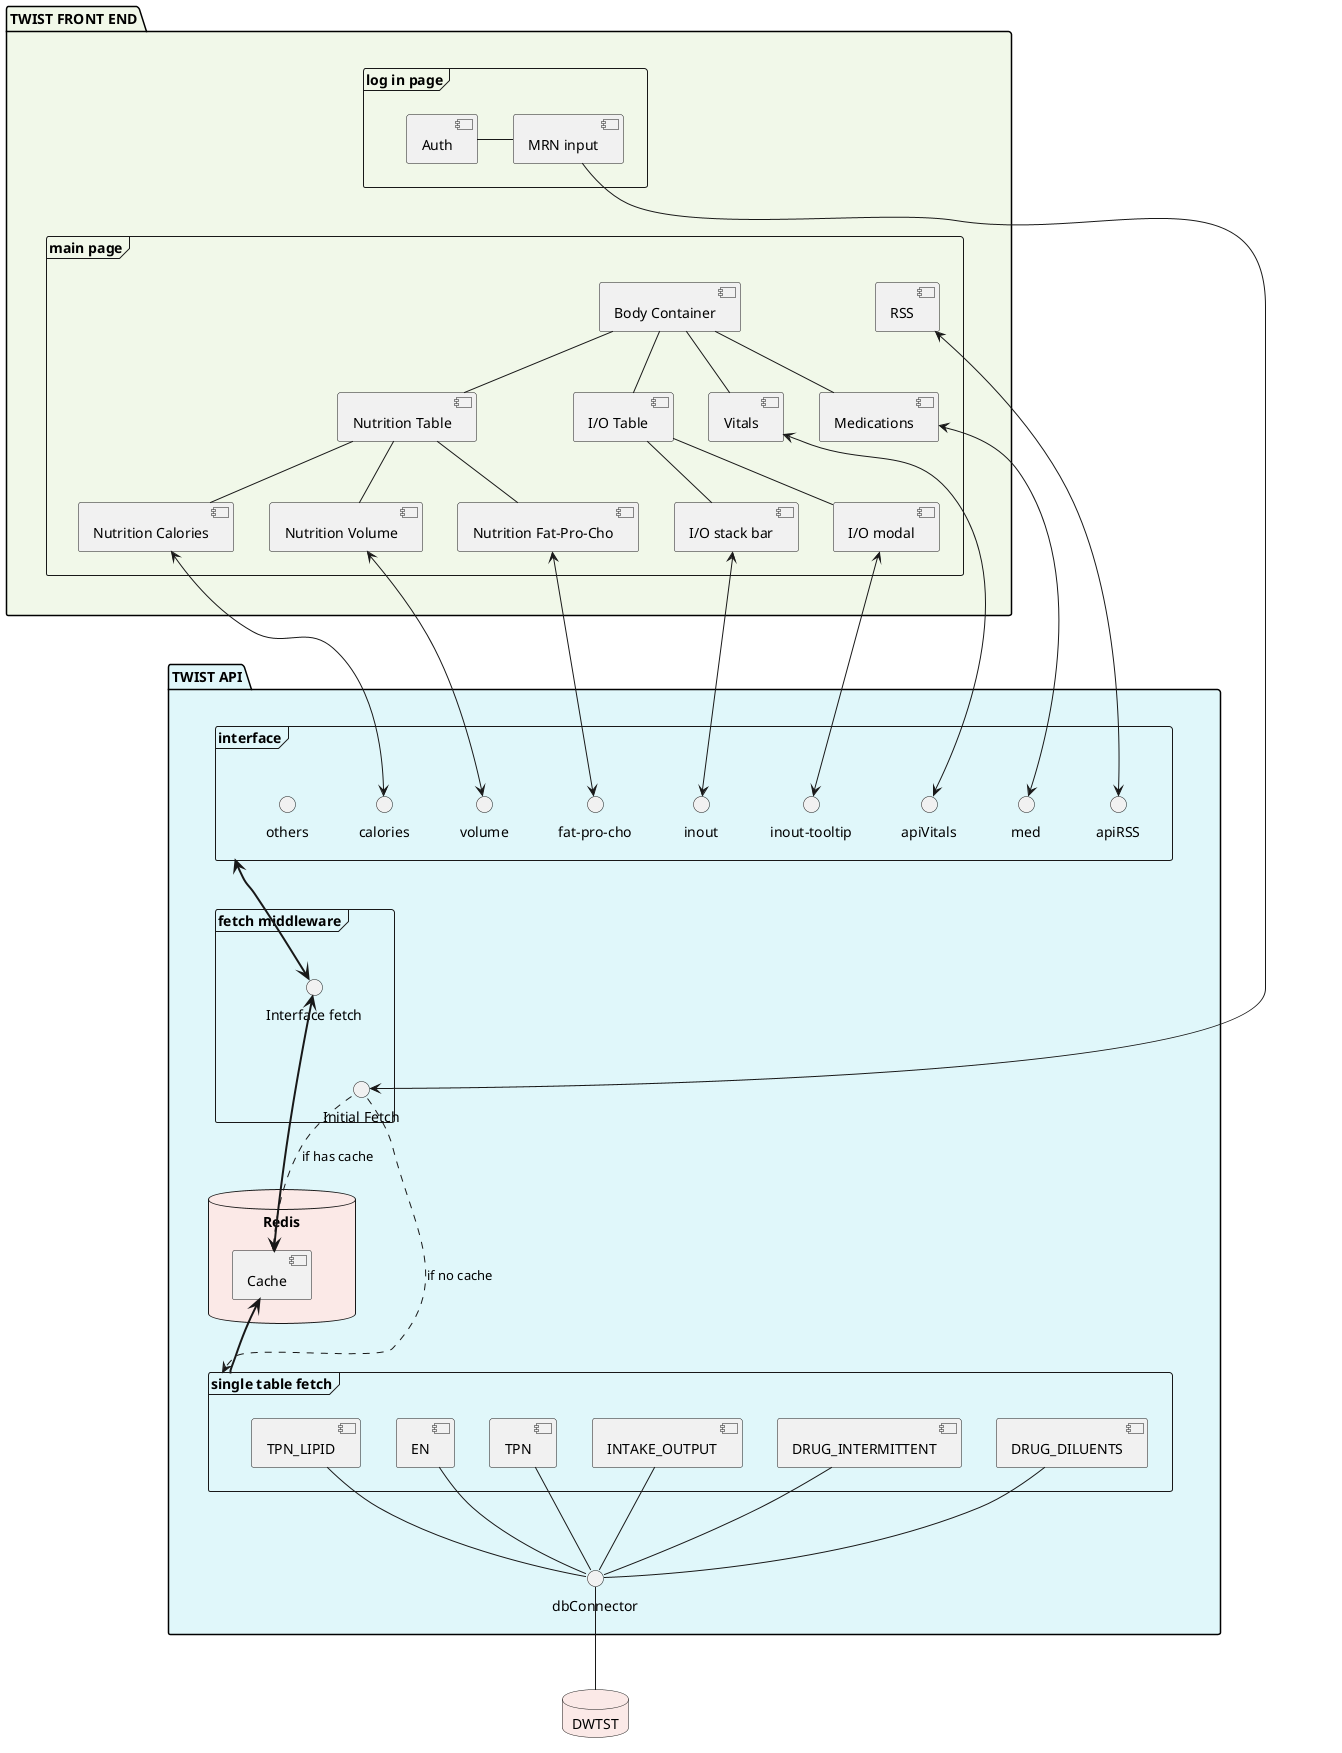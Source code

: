 @startuml db-api-frontend

' skinparam componentStyle uml2
' left to right direction

package "TWIST FRONT END" as frontend #f1f8e9 {
    frame "log in page" as login {
        [Auth] -right- [MRN input]
    }

    frame "main page" as main {
        [RSS]
        [Body Container] -- [I/O Table]
        [Body Container] -- [Nutrition Table]
        [Body Container] -- [Medications]
        [Body Container] -- [Vitals]
        [Nutrition Table] -- [Nutrition Volume]
        [Nutrition Table] -- [Nutrition Fat-Pro-Cho]
        [Nutrition Table] -- [Nutrition Calories]
        [I/O Table] -- [I/O stack bar]
        [I/O Table] -- [I/O modal]
    }
  
    main -[hidden]up- login
}

package "TWIST API" as api #e0f7fa {
    frame interface {
        interface "fat-pro-cho" as fpc
        interface volume
        interface "inout-tooltip" as iot
        interface inout
        interface med
        interface apiRSS
        interface apiVitals
        interface calories
        interface others
    }
    
    frame "fetch middleware" as fm {
        interface "Initial Fetch" as firstFetch
        interface "Interface fetch" as IfFetch
        firstFetch -[hidden]up- IfFetch
    }

    database Redis #fbe9e7 {
        [Cache]
    }
    
    frame "single table fetch" as stf {
        [TPN_LIPID]
        [EN]
        [TPN]
        [INTAKE_OUTPUT]
        [DRUG_INTERMITTENT]
        [DRUG_DILUENTS]
    }

    fm -[hidden]up- interface
    Redis -[hidden]down- stf
    firstFetch .right.> stf: if no cache 
    firstFetch .down.> [Cache] :if has cache
    stf -[hidden]up- firstFetch
    stf =up=> [Cache]
    IfFetch <=down=> [Cache]
    IfFetch <=up=> interface

    [TPN_LIPID] -- dbConnector
    [EN] -- dbConnector
    [TPN] -- dbConnector
    [INTAKE_OUTPUT] -- dbConnector
    [DRUG_INTERMITTENT] -- dbConnector
    [DRUG_DILUENTS] -- dbConnector
}
    
database DWTST #fbe9e7

[MRN input] --> firstFetch
[Nutrition Fat-Pro-Cho] <--> fpc
[Nutrition Calories] <--> calories
[Nutrition Volume] <--> volume
[I/O stack bar] <--> inout
[I/O modal] <--> iot
[Medications] <--> med
[RSS] <--> apiRSS
[Vitals] <--> apiVitals

DWTST -up- dbConnector
frontend -[hidden]down- api

@enduml